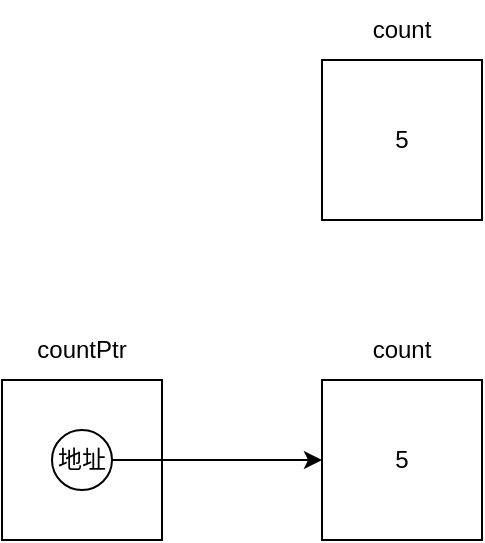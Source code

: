 <mxfile version="22.1.11" type="device">
  <diagram name="第 1 页" id="jKUQRDw-5nclE_P0STre">
    <mxGraphModel dx="794" dy="519" grid="1" gridSize="10" guides="1" tooltips="1" connect="1" arrows="1" fold="1" page="1" pageScale="1" pageWidth="827" pageHeight="1169" math="0" shadow="0">
      <root>
        <mxCell id="0" />
        <mxCell id="1" parent="0" />
        <mxCell id="KCkqQbahTLNaj11yOF67-2" value="5" style="rounded=0;whiteSpace=wrap;html=1;fillColor=none;" parent="1" vertex="1">
          <mxGeometry x="280" y="240" width="80" height="80" as="geometry" />
        </mxCell>
        <mxCell id="KCkqQbahTLNaj11yOF67-3" value="count" style="text;html=1;strokeColor=none;fillColor=none;align=center;verticalAlign=middle;whiteSpace=wrap;rounded=0;" parent="1" vertex="1">
          <mxGeometry x="290" y="210" width="60" height="30" as="geometry" />
        </mxCell>
        <mxCell id="KCkqQbahTLNaj11yOF67-8" style="edgeStyle=orthogonalEdgeStyle;rounded=0;orthogonalLoop=1;jettySize=auto;html=1;exitX=1;exitY=0.5;exitDx=0;exitDy=0;entryX=0;entryY=0.5;entryDx=0;entryDy=0;" parent="1" source="9_TkmyaL425imZBxJ1dF-1" target="KCkqQbahTLNaj11yOF67-5" edge="1">
          <mxGeometry relative="1" as="geometry" />
        </mxCell>
        <mxCell id="KCkqQbahTLNaj11yOF67-4" value="" style="rounded=0;whiteSpace=wrap;html=1;fillColor=none;" parent="1" vertex="1">
          <mxGeometry x="120" y="400" width="80" height="80" as="geometry" />
        </mxCell>
        <mxCell id="KCkqQbahTLNaj11yOF67-5" value="5" style="rounded=0;whiteSpace=wrap;html=1;fillColor=none;" parent="1" vertex="1">
          <mxGeometry x="280" y="400" width="80" height="80" as="geometry" />
        </mxCell>
        <mxCell id="KCkqQbahTLNaj11yOF67-6" value="count" style="text;html=1;strokeColor=none;fillColor=none;align=center;verticalAlign=middle;whiteSpace=wrap;rounded=0;" parent="1" vertex="1">
          <mxGeometry x="290" y="370" width="60" height="30" as="geometry" />
        </mxCell>
        <mxCell id="KCkqQbahTLNaj11yOF67-7" value="countPtr" style="text;html=1;strokeColor=none;fillColor=none;align=center;verticalAlign=middle;whiteSpace=wrap;rounded=0;" parent="1" vertex="1">
          <mxGeometry x="130" y="370" width="60" height="30" as="geometry" />
        </mxCell>
        <mxCell id="9_TkmyaL425imZBxJ1dF-1" value="地址" style="ellipse;whiteSpace=wrap;html=1;aspect=fixed;fillColor=none;" vertex="1" parent="1">
          <mxGeometry x="145" y="425" width="30" height="30" as="geometry" />
        </mxCell>
      </root>
    </mxGraphModel>
  </diagram>
</mxfile>
